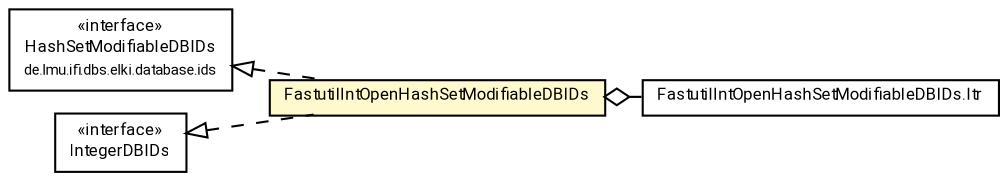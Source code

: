 #!/usr/local/bin/dot
#
# Class diagram 
# Generated by UMLGraph version R5_7_2-60-g0e99a6 (http://www.spinellis.gr/umlgraph/)
#

digraph G {
	graph [fontnames="svg"]
	edge [fontname="Roboto",fontsize=7,labelfontname="Roboto",labelfontsize=7,color="black"];
	node [fontname="Roboto",fontcolor="black",fontsize=8,shape=plaintext,margin=0,width=0,height=0];
	nodesep=0.15;
	ranksep=0.25;
	rankdir=LR;
	// de.lmu.ifi.dbs.elki.database.ids.HashSetModifiableDBIDs
	c4304160 [label=<<table title="de.lmu.ifi.dbs.elki.database.ids.HashSetModifiableDBIDs" border="0" cellborder="1" cellspacing="0" cellpadding="2" href="../HashSetModifiableDBIDs.html" target="_parent">
		<tr><td><table border="0" cellspacing="0" cellpadding="1">
		<tr><td align="center" balign="center"> &#171;interface&#187; </td></tr>
		<tr><td align="center" balign="center"> <font face="Roboto">HashSetModifiableDBIDs</font> </td></tr>
		<tr><td align="center" balign="center"> <font face="Roboto" point-size="7.0">de.lmu.ifi.dbs.elki.database.ids</font> </td></tr>
		</table></td></tr>
		</table>>, URL="../HashSetModifiableDBIDs.html"];
	// de.lmu.ifi.dbs.elki.database.ids.integer.FastutilIntOpenHashSetModifiableDBIDs
	c4304211 [label=<<table title="de.lmu.ifi.dbs.elki.database.ids.integer.FastutilIntOpenHashSetModifiableDBIDs" border="0" cellborder="1" cellspacing="0" cellpadding="2" bgcolor="lemonChiffon" href="FastutilIntOpenHashSetModifiableDBIDs.html" target="_parent">
		<tr><td><table border="0" cellspacing="0" cellpadding="1">
		<tr><td align="center" balign="center"> <font face="Roboto">FastutilIntOpenHashSetModifiableDBIDs</font> </td></tr>
		</table></td></tr>
		</table>>, URL="FastutilIntOpenHashSetModifiableDBIDs.html"];
	// de.lmu.ifi.dbs.elki.database.ids.integer.FastutilIntOpenHashSetModifiableDBIDs.Itr
	c4304213 [label=<<table title="de.lmu.ifi.dbs.elki.database.ids.integer.FastutilIntOpenHashSetModifiableDBIDs.Itr" border="0" cellborder="1" cellspacing="0" cellpadding="2" href="FastutilIntOpenHashSetModifiableDBIDs.Itr.html" target="_parent">
		<tr><td><table border="0" cellspacing="0" cellpadding="1">
		<tr><td align="center" balign="center"> <font face="Roboto">FastutilIntOpenHashSetModifiableDBIDs.Itr</font> </td></tr>
		</table></td></tr>
		</table>>, URL="FastutilIntOpenHashSetModifiableDBIDs.Itr.html"];
	// de.lmu.ifi.dbs.elki.database.ids.integer.IntegerDBIDs
	c4304251 [label=<<table title="de.lmu.ifi.dbs.elki.database.ids.integer.IntegerDBIDs" border="0" cellborder="1" cellspacing="0" cellpadding="2" href="IntegerDBIDs.html" target="_parent">
		<tr><td><table border="0" cellspacing="0" cellpadding="1">
		<tr><td align="center" balign="center"> &#171;interface&#187; </td></tr>
		<tr><td align="center" balign="center"> <font face="Roboto">IntegerDBIDs</font> </td></tr>
		</table></td></tr>
		</table>>, URL="IntegerDBIDs.html"];
	// de.lmu.ifi.dbs.elki.database.ids.integer.FastutilIntOpenHashSetModifiableDBIDs implements de.lmu.ifi.dbs.elki.database.ids.HashSetModifiableDBIDs
	c4304160 -> c4304211 [arrowtail=empty,style=dashed,dir=back,weight=9];
	// de.lmu.ifi.dbs.elki.database.ids.integer.FastutilIntOpenHashSetModifiableDBIDs implements de.lmu.ifi.dbs.elki.database.ids.integer.IntegerDBIDs
	c4304251 -> c4304211 [arrowtail=empty,style=dashed,dir=back,weight=9];
	// de.lmu.ifi.dbs.elki.database.ids.integer.FastutilIntOpenHashSetModifiableDBIDs has de.lmu.ifi.dbs.elki.database.ids.integer.FastutilIntOpenHashSetModifiableDBIDs.Itr
	c4304211 -> c4304213 [arrowhead=none,arrowtail=ediamond,dir=back,weight=4];
}

